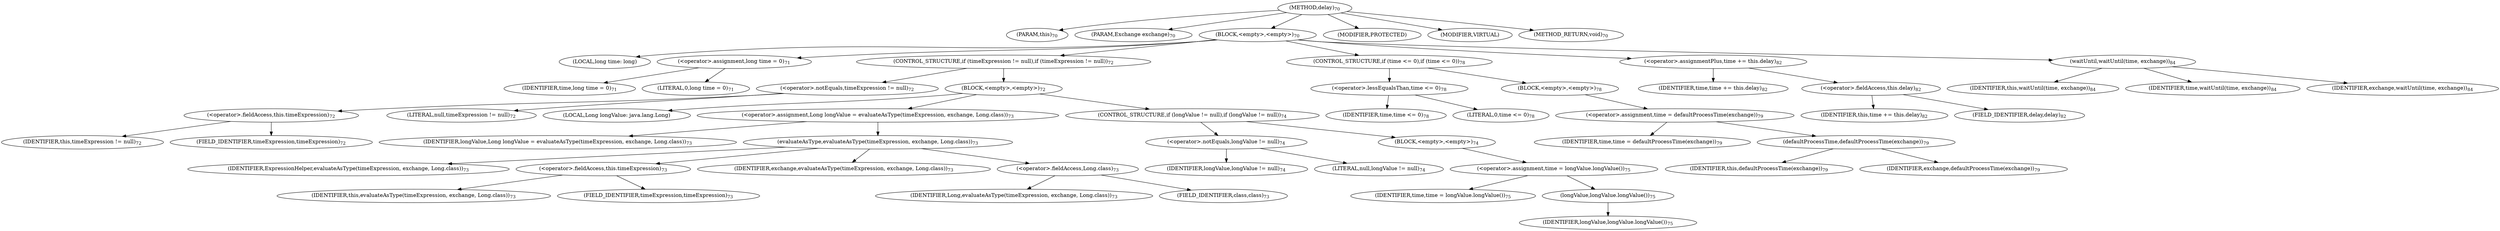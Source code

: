 digraph "delay" {  
"89" [label = <(METHOD,delay)<SUB>70</SUB>> ]
"12" [label = <(PARAM,this)<SUB>70</SUB>> ]
"90" [label = <(PARAM,Exchange exchange)<SUB>70</SUB>> ]
"91" [label = <(BLOCK,&lt;empty&gt;,&lt;empty&gt;)<SUB>70</SUB>> ]
"92" [label = <(LOCAL,long time: long)> ]
"93" [label = <(&lt;operator&gt;.assignment,long time = 0)<SUB>71</SUB>> ]
"94" [label = <(IDENTIFIER,time,long time = 0)<SUB>71</SUB>> ]
"95" [label = <(LITERAL,0,long time = 0)<SUB>71</SUB>> ]
"96" [label = <(CONTROL_STRUCTURE,if (timeExpression != null),if (timeExpression != null))<SUB>72</SUB>> ]
"97" [label = <(&lt;operator&gt;.notEquals,timeExpression != null)<SUB>72</SUB>> ]
"98" [label = <(&lt;operator&gt;.fieldAccess,this.timeExpression)<SUB>72</SUB>> ]
"99" [label = <(IDENTIFIER,this,timeExpression != null)<SUB>72</SUB>> ]
"100" [label = <(FIELD_IDENTIFIER,timeExpression,timeExpression)<SUB>72</SUB>> ]
"101" [label = <(LITERAL,null,timeExpression != null)<SUB>72</SUB>> ]
"102" [label = <(BLOCK,&lt;empty&gt;,&lt;empty&gt;)<SUB>72</SUB>> ]
"103" [label = <(LOCAL,Long longValue: java.lang.Long)> ]
"104" [label = <(&lt;operator&gt;.assignment,Long longValue = evaluateAsType(timeExpression, exchange, Long.class))<SUB>73</SUB>> ]
"105" [label = <(IDENTIFIER,longValue,Long longValue = evaluateAsType(timeExpression, exchange, Long.class))<SUB>73</SUB>> ]
"106" [label = <(evaluateAsType,evaluateAsType(timeExpression, exchange, Long.class))<SUB>73</SUB>> ]
"107" [label = <(IDENTIFIER,ExpressionHelper,evaluateAsType(timeExpression, exchange, Long.class))<SUB>73</SUB>> ]
"108" [label = <(&lt;operator&gt;.fieldAccess,this.timeExpression)<SUB>73</SUB>> ]
"109" [label = <(IDENTIFIER,this,evaluateAsType(timeExpression, exchange, Long.class))<SUB>73</SUB>> ]
"110" [label = <(FIELD_IDENTIFIER,timeExpression,timeExpression)<SUB>73</SUB>> ]
"111" [label = <(IDENTIFIER,exchange,evaluateAsType(timeExpression, exchange, Long.class))<SUB>73</SUB>> ]
"112" [label = <(&lt;operator&gt;.fieldAccess,Long.class)<SUB>73</SUB>> ]
"113" [label = <(IDENTIFIER,Long,evaluateAsType(timeExpression, exchange, Long.class))<SUB>73</SUB>> ]
"114" [label = <(FIELD_IDENTIFIER,class,class)<SUB>73</SUB>> ]
"115" [label = <(CONTROL_STRUCTURE,if (longValue != null),if (longValue != null))<SUB>74</SUB>> ]
"116" [label = <(&lt;operator&gt;.notEquals,longValue != null)<SUB>74</SUB>> ]
"117" [label = <(IDENTIFIER,longValue,longValue != null)<SUB>74</SUB>> ]
"118" [label = <(LITERAL,null,longValue != null)<SUB>74</SUB>> ]
"119" [label = <(BLOCK,&lt;empty&gt;,&lt;empty&gt;)<SUB>74</SUB>> ]
"120" [label = <(&lt;operator&gt;.assignment,time = longValue.longValue())<SUB>75</SUB>> ]
"121" [label = <(IDENTIFIER,time,time = longValue.longValue())<SUB>75</SUB>> ]
"122" [label = <(longValue,longValue.longValue())<SUB>75</SUB>> ]
"123" [label = <(IDENTIFIER,longValue,longValue.longValue())<SUB>75</SUB>> ]
"124" [label = <(CONTROL_STRUCTURE,if (time &lt;= 0),if (time &lt;= 0))<SUB>78</SUB>> ]
"125" [label = <(&lt;operator&gt;.lessEqualsThan,time &lt;= 0)<SUB>78</SUB>> ]
"126" [label = <(IDENTIFIER,time,time &lt;= 0)<SUB>78</SUB>> ]
"127" [label = <(LITERAL,0,time &lt;= 0)<SUB>78</SUB>> ]
"128" [label = <(BLOCK,&lt;empty&gt;,&lt;empty&gt;)<SUB>78</SUB>> ]
"129" [label = <(&lt;operator&gt;.assignment,time = defaultProcessTime(exchange))<SUB>79</SUB>> ]
"130" [label = <(IDENTIFIER,time,time = defaultProcessTime(exchange))<SUB>79</SUB>> ]
"131" [label = <(defaultProcessTime,defaultProcessTime(exchange))<SUB>79</SUB>> ]
"11" [label = <(IDENTIFIER,this,defaultProcessTime(exchange))<SUB>79</SUB>> ]
"132" [label = <(IDENTIFIER,exchange,defaultProcessTime(exchange))<SUB>79</SUB>> ]
"133" [label = <(&lt;operator&gt;.assignmentPlus,time += this.delay)<SUB>82</SUB>> ]
"134" [label = <(IDENTIFIER,time,time += this.delay)<SUB>82</SUB>> ]
"135" [label = <(&lt;operator&gt;.fieldAccess,this.delay)<SUB>82</SUB>> ]
"136" [label = <(IDENTIFIER,this,time += this.delay)<SUB>82</SUB>> ]
"137" [label = <(FIELD_IDENTIFIER,delay,delay)<SUB>82</SUB>> ]
"138" [label = <(waitUntil,waitUntil(time, exchange))<SUB>84</SUB>> ]
"13" [label = <(IDENTIFIER,this,waitUntil(time, exchange))<SUB>84</SUB>> ]
"139" [label = <(IDENTIFIER,time,waitUntil(time, exchange))<SUB>84</SUB>> ]
"140" [label = <(IDENTIFIER,exchange,waitUntil(time, exchange))<SUB>84</SUB>> ]
"141" [label = <(MODIFIER,PROTECTED)> ]
"142" [label = <(MODIFIER,VIRTUAL)> ]
"143" [label = <(METHOD_RETURN,void)<SUB>70</SUB>> ]
  "89" -> "12" 
  "89" -> "90" 
  "89" -> "91" 
  "89" -> "141" 
  "89" -> "142" 
  "89" -> "143" 
  "91" -> "92" 
  "91" -> "93" 
  "91" -> "96" 
  "91" -> "124" 
  "91" -> "133" 
  "91" -> "138" 
  "93" -> "94" 
  "93" -> "95" 
  "96" -> "97" 
  "96" -> "102" 
  "97" -> "98" 
  "97" -> "101" 
  "98" -> "99" 
  "98" -> "100" 
  "102" -> "103" 
  "102" -> "104" 
  "102" -> "115" 
  "104" -> "105" 
  "104" -> "106" 
  "106" -> "107" 
  "106" -> "108" 
  "106" -> "111" 
  "106" -> "112" 
  "108" -> "109" 
  "108" -> "110" 
  "112" -> "113" 
  "112" -> "114" 
  "115" -> "116" 
  "115" -> "119" 
  "116" -> "117" 
  "116" -> "118" 
  "119" -> "120" 
  "120" -> "121" 
  "120" -> "122" 
  "122" -> "123" 
  "124" -> "125" 
  "124" -> "128" 
  "125" -> "126" 
  "125" -> "127" 
  "128" -> "129" 
  "129" -> "130" 
  "129" -> "131" 
  "131" -> "11" 
  "131" -> "132" 
  "133" -> "134" 
  "133" -> "135" 
  "135" -> "136" 
  "135" -> "137" 
  "138" -> "13" 
  "138" -> "139" 
  "138" -> "140" 
}
